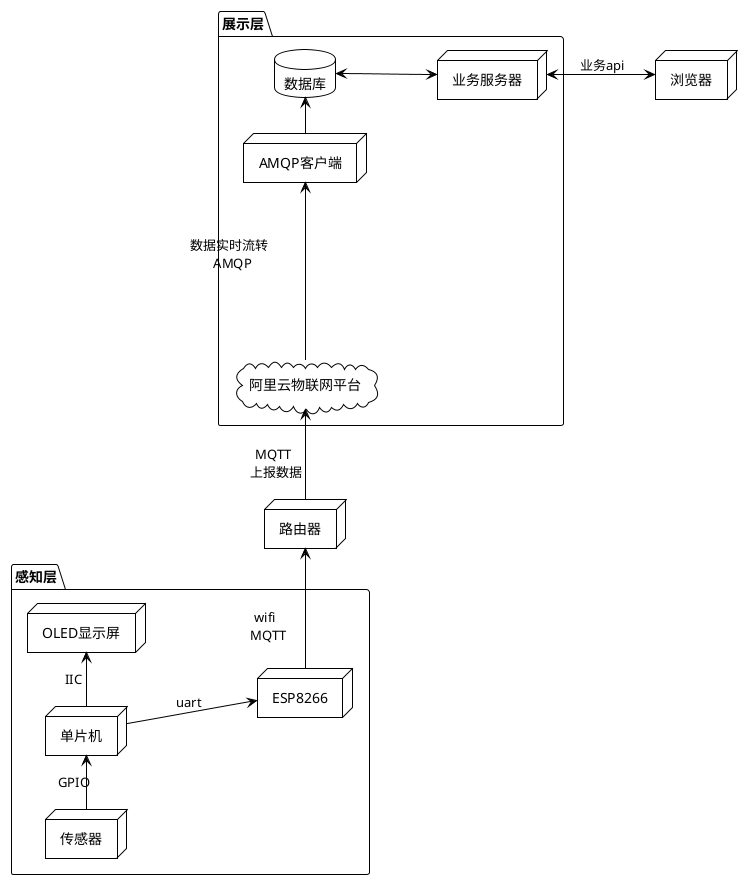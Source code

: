 @startuml
!theme plain
left to right direction
skinparam actorStyle awesome


node 路由器 as wifiap

node 浏览器 as explore

package 感知层 {
node 单片机 as stc
node 传感器 as chuan 
node OLED显示屏 as OLED 
node ESP8266 as esp 
}


package 展示层 {
cloud 阿里云物联网平台 as iot 
node AMQP客户端 as amqpcli
database 数据库 as db
node 业务服务器 as sevicesever
}

stc -> OLED : IIC
stc --> esp : uart
chuan -> stc : GPIO

esp -> wifiap : \n\nwifi \n MQTT
wifiap -> iot : \nMQTT \n 上报数据

iot -> amqpcli : \n\n数据实时流转 \n AMQP\n\n\n\n
amqpcli -> db
db <--> sevicesever
sevicesever <--> explore : 业务api

@enduml
